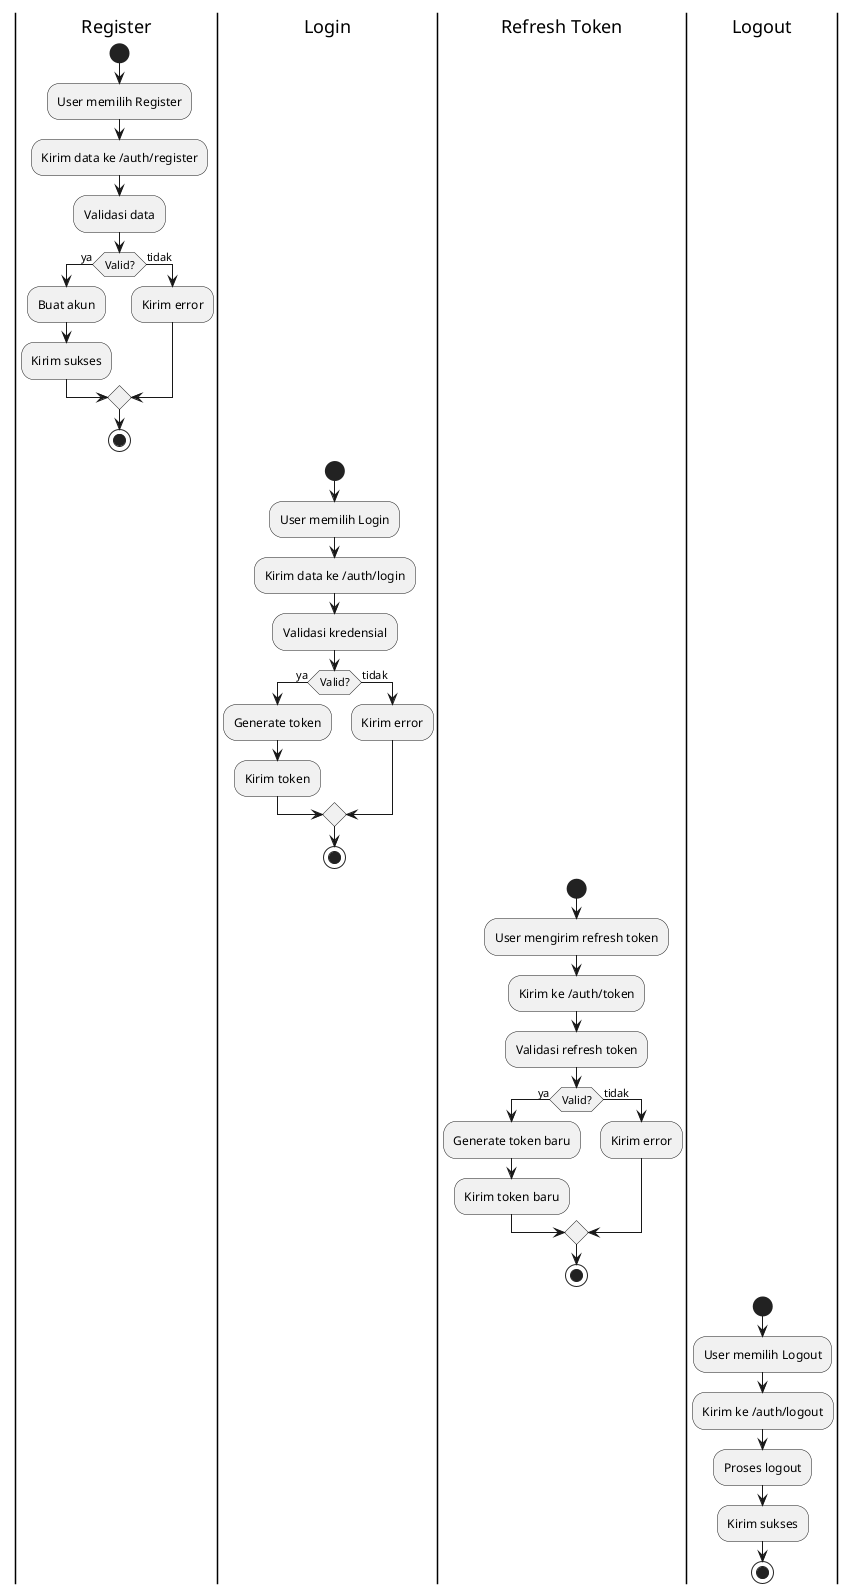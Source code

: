 @startuml
' Mengatur agar diagram horizontal

|Register|
start
:User memilih Register;
:Kirim data ke /auth/register;
:Validasi data;
if (Valid?) then (ya)
  :Buat akun;
  :Kirim sukses;
else (tidak)
  :Kirim error;
endif
stop

|Login|
start
:User memilih Login;
:Kirim data ke /auth/login;
:Validasi kredensial;
if (Valid?) then (ya)
  :Generate token;
  :Kirim token;
else (tidak)
  :Kirim error;
endif
stop

|Refresh Token|
start
:User mengirim refresh token;
:Kirim ke /auth/token;
:Validasi refresh token;
if (Valid?) then (ya)
  :Generate token baru;
  :Kirim token baru;
else (tidak)
  :Kirim error;
endif
stop

|Logout|
start
:User memilih Logout;
:Kirim ke /auth/logout;
:Proses logout;
:Kirim sukses;
stop

@enduml
